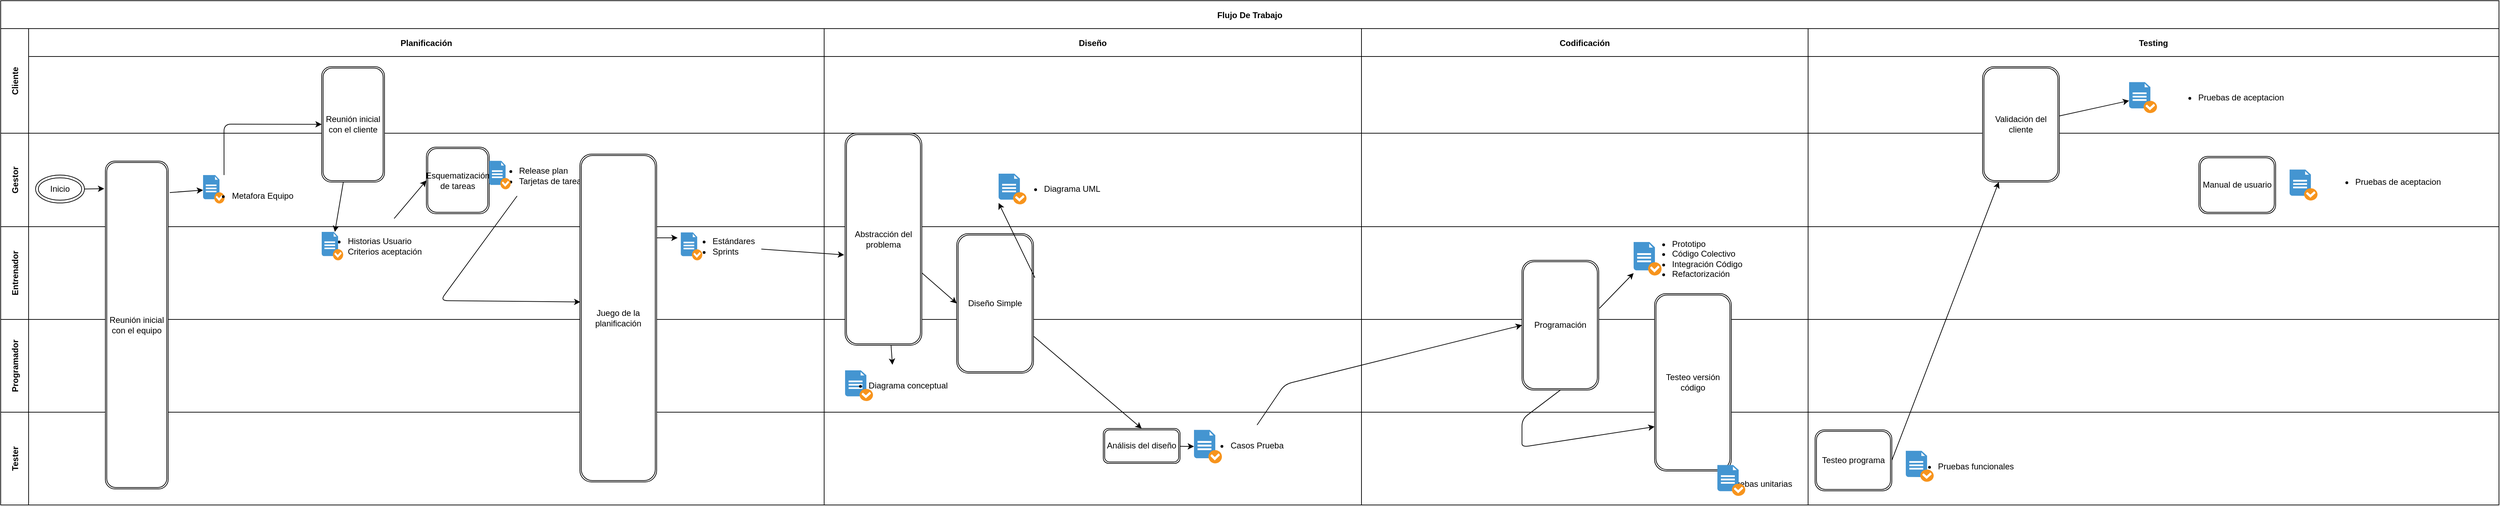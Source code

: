 <mxfile>
    <diagram id="Hp4dVfdLVx2DITK1ITba" name="Página-1">
        <mxGraphModel dx="696" dy="1031" grid="1" gridSize="10" guides="1" tooltips="1" connect="1" arrows="1" fold="1" page="0" pageScale="1" pageWidth="827" pageHeight="1169" math="0" shadow="0">
            <root>
                <mxCell id="0"/>
                <mxCell id="1" parent="0"/>
                <mxCell id="2" value="Flujo De Trabajo" style="shape=table;childLayout=tableLayout;startSize=40;collapsible=0;recursiveResize=0;expand=0;fontStyle=1;" parent="1" vertex="1">
                    <mxGeometry x="560" y="-120" width="3580" height="723" as="geometry"/>
                </mxCell>
                <mxCell id="3" value="Cliente" style="shape=tableRow;horizontal=0;startSize=40;swimlaneHead=0;swimlaneBody=0;top=0;left=0;bottom=0;right=0;dropTarget=0;fillColor=none;collapsible=0;recursiveResize=0;expand=0;fontStyle=1;" parent="2" vertex="1">
                    <mxGeometry y="40" width="3580" height="150" as="geometry"/>
                </mxCell>
                <mxCell id="15" value="Planificación" style="swimlane;swimlaneHead=0;swimlaneBody=0;fontStyle=0;connectable=0;fillColor=none;startSize=40;collapsible=0;recursiveResize=0;expand=0;fontStyle=1;" parent="3" vertex="1">
                    <mxGeometry x="40" width="1140" height="150" as="geometry">
                        <mxRectangle width="1140" height="150" as="alternateBounds"/>
                    </mxGeometry>
                </mxCell>
                <mxCell id="59" value="Reunión inicial con el cliente" style="shape=ext;double=1;rounded=1;whiteSpace=wrap;html=1;" parent="15" vertex="1">
                    <mxGeometry x="420" y="54.6" width="90" height="165.4" as="geometry"/>
                </mxCell>
                <mxCell id="4" value="Diseño" style="swimlane;swimlaneHead=0;swimlaneBody=0;fontStyle=0;connectable=0;fillColor=none;startSize=40;collapsible=0;recursiveResize=0;expand=0;fontStyle=1;" parent="3" vertex="1">
                    <mxGeometry x="1180" width="770" height="150" as="geometry">
                        <mxRectangle width="770" height="150" as="alternateBounds"/>
                    </mxGeometry>
                </mxCell>
                <mxCell id="5" value="Codificación" style="swimlane;swimlaneHead=0;swimlaneBody=0;fontStyle=0;connectable=0;fillColor=none;startSize=40;collapsible=0;recursiveResize=0;expand=0;fontStyle=1;" parent="3" vertex="1">
                    <mxGeometry x="1950" width="640" height="150" as="geometry">
                        <mxRectangle width="640" height="150" as="alternateBounds"/>
                    </mxGeometry>
                </mxCell>
                <mxCell id="6" value="Testing" style="swimlane;swimlaneHead=0;swimlaneBody=0;fontStyle=0;connectable=0;fillColor=none;startSize=40;collapsible=0;recursiveResize=0;expand=0;fontStyle=1;" parent="3" vertex="1">
                    <mxGeometry x="2590" width="990" height="150" as="geometry">
                        <mxRectangle width="990" height="150" as="alternateBounds"/>
                    </mxGeometry>
                </mxCell>
                <mxCell id="113" value="Validación del cliente" style="shape=ext;double=1;rounded=1;whiteSpace=wrap;html=1;" parent="6" vertex="1">
                    <mxGeometry x="250" y="54.6" width="110" height="165.4" as="geometry"/>
                </mxCell>
                <mxCell id="179" value="&lt;div style=&quot;text-align: justify;&quot;&gt;&lt;ul&gt;&lt;li&gt;&lt;span style=&quot;background-color: initial;&quot;&gt;Pruebas de aceptacion&lt;/span&gt;&lt;br&gt;&lt;/li&gt;&lt;/ul&gt;&lt;/div&gt;" style="text;html=1;align=center;verticalAlign=middle;resizable=0;points=[];autosize=1;strokeColor=none;fillColor=none;" parent="6" vertex="1">
                    <mxGeometry x="505" y="68.95" width="190" height="60" as="geometry"/>
                </mxCell>
                <mxCell id="203" value="" style="shadow=0;dashed=0;html=1;strokeColor=none;fillColor=#4495D1;labelPosition=center;verticalLabelPosition=bottom;verticalAlign=top;align=center;outlineConnect=0;shape=mxgraph.veeam.checked_doc;" parent="6" vertex="1">
                    <mxGeometry x="460" y="76.8" width="40" height="44.3" as="geometry"/>
                </mxCell>
                <mxCell id="180" style="edgeStyle=none;html=1;strokeColor=default;strokeWidth=1;startArrow=none;startFill=0;endArrow=classic;endFill=1;" parent="6" source="113" target="203" edge="1">
                    <mxGeometry relative="1" as="geometry">
                        <mxPoint x="180" y="100" as="targetPoint"/>
                    </mxGeometry>
                </mxCell>
                <mxCell id="88" style="edgeStyle=none;html=1;strokeColor=default;strokeWidth=1;endArrow=classic;endFill=1;" parent="3" edge="1">
                    <mxGeometry relative="1" as="geometry">
                        <mxPoint x="850" y="300" as="sourcePoint"/>
                        <mxPoint x="970" y="300" as="targetPoint"/>
                    </mxGeometry>
                </mxCell>
                <mxCell id="7" value="Gestor" style="shape=tableRow;horizontal=0;startSize=40;swimlaneHead=0;swimlaneBody=0;top=0;left=0;bottom=0;right=0;dropTarget=0;fillColor=none;collapsible=0;recursiveResize=0;expand=0;fontStyle=1;" parent="2" vertex="1">
                    <mxGeometry y="190" width="3580" height="134" as="geometry"/>
                </mxCell>
                <mxCell id="16" style="swimlane;swimlaneHead=0;swimlaneBody=0;fontStyle=0;connectable=0;fillColor=none;startSize=0;collapsible=0;recursiveResize=0;expand=0;fontStyle=1;" parent="7" vertex="1">
                    <mxGeometry x="40" width="1140" height="134" as="geometry">
                        <mxRectangle width="1140" height="134" as="alternateBounds"/>
                    </mxGeometry>
                </mxCell>
                <mxCell id="31" value="Inicio" style="ellipse;shape=doubleEllipse;whiteSpace=wrap;html=1;" parent="16" vertex="1">
                    <mxGeometry x="10" y="60" width="70" height="40" as="geometry"/>
                </mxCell>
                <mxCell id="43" value="" style="shadow=0;dashed=0;html=1;strokeColor=none;fillColor=#4495D1;labelPosition=center;verticalLabelPosition=bottom;verticalAlign=top;align=center;outlineConnect=0;shape=mxgraph.veeam.checked_doc;" parent="16" vertex="1">
                    <mxGeometry x="250" y="60" width="30.8" height="40.8" as="geometry"/>
                </mxCell>
                <mxCell id="45" value="&lt;div style=&quot;text-align: justify;&quot;&gt;&lt;ul&gt;&lt;li&gt;Metafora Equipo&lt;/li&gt;&lt;/ul&gt;&lt;/div&gt;" style="text;html=1;align=center;verticalAlign=middle;resizable=0;points=[];autosize=1;strokeColor=none;fillColor=none;" parent="16" vertex="1">
                    <mxGeometry x="240" y="60" width="150" height="60" as="geometry"/>
                </mxCell>
                <mxCell id="224" value="Esquematización de tareas" style="shape=ext;double=1;rounded=1;whiteSpace=wrap;html=1;" vertex="1" parent="16">
                    <mxGeometry x="570" y="20" width="90" height="95.4" as="geometry"/>
                </mxCell>
                <mxCell id="226" value="&lt;div style=&quot;text-align: justify;&quot;&gt;&lt;ul&gt;&lt;li&gt;Release plan&lt;/li&gt;&lt;li&gt;Tarjetas de tareas&lt;/li&gt;&lt;/ul&gt;&lt;/div&gt;" style="text;html=1;align=center;verticalAlign=middle;resizable=0;points=[];autosize=1;strokeColor=none;fillColor=none;" vertex="1" parent="16">
                    <mxGeometry x="650" y="20.8" width="160" height="80" as="geometry"/>
                </mxCell>
                <mxCell id="227" value="" style="shadow=0;dashed=0;html=1;strokeColor=none;fillColor=#4495D1;labelPosition=center;verticalLabelPosition=bottom;verticalAlign=top;align=center;outlineConnect=0;shape=mxgraph.veeam.checked_doc;" vertex="1" parent="16">
                    <mxGeometry x="660" y="39.6" width="30.8" height="40.8" as="geometry"/>
                </mxCell>
                <mxCell id="8" value="" style="swimlane;swimlaneHead=0;swimlaneBody=0;fontStyle=0;connectable=0;fillColor=none;startSize=0;collapsible=0;recursiveResize=0;expand=0;fontStyle=1;" parent="7" vertex="1">
                    <mxGeometry x="1180" width="770" height="134" as="geometry">
                        <mxRectangle width="770" height="134" as="alternateBounds"/>
                    </mxGeometry>
                </mxCell>
                <mxCell id="85" value="" style="shadow=0;dashed=0;html=1;strokeColor=none;fillColor=#4495D1;labelPosition=center;verticalLabelPosition=bottom;verticalAlign=top;align=center;outlineConnect=0;shape=mxgraph.veeam.checked_doc;" parent="8" vertex="1">
                    <mxGeometry x="250" y="58.0" width="40" height="44" as="geometry"/>
                </mxCell>
                <mxCell id="86" value="&lt;div style=&quot;text-align: justify;&quot;&gt;&lt;ul&gt;&lt;li&gt;Diagrama UML&lt;/li&gt;&lt;/ul&gt;&lt;/div&gt;" style="text;html=1;align=center;verticalAlign=middle;resizable=0;points=[];autosize=1;strokeColor=none;fillColor=none;" parent="8" vertex="1">
                    <mxGeometry x="265" y="50.0" width="140" height="60" as="geometry"/>
                </mxCell>
                <mxCell id="9" value="" style="swimlane;swimlaneHead=0;swimlaneBody=0;fontStyle=0;connectable=0;fillColor=none;startSize=0;collapsible=0;recursiveResize=0;expand=0;fontStyle=1;" parent="7" vertex="1">
                    <mxGeometry x="1950" width="640" height="134" as="geometry">
                        <mxRectangle width="640" height="134" as="alternateBounds"/>
                    </mxGeometry>
                </mxCell>
                <mxCell id="10" value="" style="swimlane;swimlaneHead=0;swimlaneBody=0;fontStyle=0;connectable=0;fillColor=none;startSize=0;collapsible=0;recursiveResize=0;expand=0;fontStyle=1;" parent="7" vertex="1">
                    <mxGeometry x="2590" width="990" height="134" as="geometry">
                        <mxRectangle width="990" height="134" as="alternateBounds"/>
                    </mxGeometry>
                </mxCell>
                <mxCell id="232" value="Manual de usuario" style="shape=ext;double=1;rounded=1;whiteSpace=wrap;html=1;" vertex="1" parent="10">
                    <mxGeometry x="560" y="33.2" width="110" height="82.2" as="geometry"/>
                </mxCell>
                <mxCell id="233" value="&lt;div style=&quot;text-align: justify;&quot;&gt;&lt;ul&gt;&lt;li&gt;&lt;span style=&quot;background-color: initial;&quot;&gt;Pruebas de aceptacion&lt;/span&gt;&lt;br&gt;&lt;/li&gt;&lt;/ul&gt;&lt;/div&gt;" style="text;html=1;align=center;verticalAlign=middle;resizable=0;points=[];autosize=1;strokeColor=none;fillColor=none;" vertex="1" parent="10">
                    <mxGeometry x="730" y="39.6" width="190" height="60" as="geometry"/>
                </mxCell>
                <mxCell id="234" value="" style="shadow=0;dashed=0;html=1;strokeColor=none;fillColor=#4495D1;labelPosition=center;verticalLabelPosition=bottom;verticalAlign=top;align=center;outlineConnect=0;shape=mxgraph.veeam.checked_doc;" vertex="1" parent="10">
                    <mxGeometry x="690" y="52.15" width="40" height="44.3" as="geometry"/>
                </mxCell>
                <mxCell id="11" value="Entrenador" style="shape=tableRow;horizontal=0;startSize=40;swimlaneHead=0;swimlaneBody=0;top=0;left=0;bottom=0;right=0;dropTarget=0;fillColor=none;collapsible=0;recursiveResize=0;expand=0;fontStyle=1;" parent="2" vertex="1">
                    <mxGeometry y="324" width="3580" height="133" as="geometry"/>
                </mxCell>
                <mxCell id="17" style="swimlane;swimlaneHead=0;swimlaneBody=0;fontStyle=0;connectable=0;fillColor=none;startSize=0;collapsible=0;recursiveResize=0;expand=0;fontStyle=1;" parent="11" vertex="1">
                    <mxGeometry x="40" width="1140" height="133" as="geometry">
                        <mxRectangle width="1140" height="133" as="alternateBounds"/>
                    </mxGeometry>
                </mxCell>
                <mxCell id="68" value="&lt;div style=&quot;text-align: justify;&quot;&gt;&lt;ul&gt;&lt;li&gt;Estándares&lt;/li&gt;&lt;li&gt;Sprints&lt;/li&gt;&lt;/ul&gt;&lt;/div&gt;" style="text;html=1;align=center;verticalAlign=middle;resizable=0;points=[];autosize=1;strokeColor=none;fillColor=none;" parent="17" vertex="1">
                    <mxGeometry x="930" y="-12.1" width="120" height="80" as="geometry"/>
                </mxCell>
                <mxCell id="67" value="" style="shadow=0;dashed=0;html=1;strokeColor=none;fillColor=#4495D1;labelPosition=center;verticalLabelPosition=bottom;verticalAlign=top;align=center;outlineConnect=0;shape=mxgraph.veeam.checked_doc;" parent="17" vertex="1">
                    <mxGeometry x="934.6" y="8.3" width="30.8" height="40" as="geometry"/>
                </mxCell>
                <mxCell id="38" value="Reunión inicial con el equipo" style="shape=ext;double=1;rounded=1;whiteSpace=wrap;html=1;" parent="17" vertex="1">
                    <mxGeometry x="110" y="-94" width="90" height="470" as="geometry"/>
                </mxCell>
                <mxCell id="61" value="&lt;div style=&quot;text-align: justify;&quot;&gt;&lt;ul&gt;&lt;li&gt;Historias Usuario&lt;/li&gt;&lt;li&gt;Criterios aceptación&lt;/li&gt;&lt;/ul&gt;&lt;/div&gt;" style="text;html=1;align=center;verticalAlign=middle;resizable=0;points=[];autosize=1;strokeColor=none;fillColor=none;" parent="17" vertex="1">
                    <mxGeometry x="405" y="-11.7" width="170" height="80" as="geometry"/>
                </mxCell>
                <mxCell id="60" value="" style="shadow=0;dashed=0;html=1;strokeColor=none;fillColor=#4495D1;labelPosition=center;verticalLabelPosition=bottom;verticalAlign=top;align=center;outlineConnect=0;shape=mxgraph.veeam.checked_doc;" parent="17" vertex="1">
                    <mxGeometry x="420" y="7.5" width="30.8" height="40.8" as="geometry"/>
                </mxCell>
                <mxCell id="12" value="" style="swimlane;swimlaneHead=0;swimlaneBody=0;fontStyle=0;connectable=0;fillColor=none;startSize=0;collapsible=0;recursiveResize=0;expand=0;fontStyle=1;" parent="11" vertex="1">
                    <mxGeometry x="1180" width="770" height="133" as="geometry">
                        <mxRectangle width="770" height="133" as="alternateBounds"/>
                    </mxGeometry>
                </mxCell>
                <mxCell id="70" value="Diseño Simple" style="shape=ext;double=1;rounded=1;whiteSpace=wrap;html=1;" parent="12" vertex="1">
                    <mxGeometry x="190" y="10" width="110" height="200" as="geometry"/>
                </mxCell>
                <mxCell id="210" style="edgeStyle=none;html=1;entryX=0;entryY=0.5;entryDx=0;entryDy=0;" parent="12" source="207" target="70" edge="1">
                    <mxGeometry relative="1" as="geometry">
                        <mxPoint x="180" y="66.5" as="targetPoint"/>
                    </mxGeometry>
                </mxCell>
                <mxCell id="207" value="Abstracción del problema" style="shape=ext;double=1;rounded=1;whiteSpace=wrap;html=1;" parent="12" vertex="1">
                    <mxGeometry x="30" y="-134" width="110" height="304" as="geometry"/>
                </mxCell>
                <mxCell id="13" value="" style="swimlane;swimlaneHead=0;swimlaneBody=0;fontStyle=0;connectable=0;fillColor=none;startSize=0;collapsible=0;recursiveResize=0;expand=0;fontStyle=1;" parent="11" vertex="1">
                    <mxGeometry x="1950" width="640" height="133" as="geometry">
                        <mxRectangle width="640" height="133" as="alternateBounds"/>
                    </mxGeometry>
                </mxCell>
                <mxCell id="97" value="" style="shadow=0;dashed=0;html=1;strokeColor=none;fillColor=#4495D1;labelPosition=center;verticalLabelPosition=bottom;verticalAlign=top;align=center;outlineConnect=0;shape=mxgraph.veeam.checked_doc;" parent="13" vertex="1">
                    <mxGeometry x="390" y="22" width="40" height="48" as="geometry"/>
                </mxCell>
                <mxCell id="98" value="&lt;div style=&quot;text-align: justify;&quot;&gt;&lt;ul&gt;&lt;li&gt;Prototipo&amp;nbsp;&lt;/li&gt;&lt;li&gt;Código Colectivo&lt;/li&gt;&lt;li&gt;Integración Código&lt;/li&gt;&lt;li&gt;Refactorización&lt;/li&gt;&lt;/ul&gt;&lt;/div&gt;" style="text;html=1;align=center;verticalAlign=middle;resizable=0;points=[];autosize=1;strokeColor=none;fillColor=none;" parent="13" vertex="1">
                    <mxGeometry x="395" y="-14" width="160" height="120" as="geometry"/>
                </mxCell>
                <mxCell id="14" value="" style="swimlane;swimlaneHead=0;swimlaneBody=0;fontStyle=0;connectable=0;fillColor=none;startSize=0;collapsible=0;recursiveResize=0;expand=0;fontStyle=1;" parent="11" vertex="1">
                    <mxGeometry x="2590" width="990" height="133" as="geometry">
                        <mxRectangle width="990" height="133" as="alternateBounds"/>
                    </mxGeometry>
                </mxCell>
                <mxCell id="192" style="edgeStyle=none;html=1;entryX=-0.012;entryY=0.574;entryDx=0;entryDy=0;entryPerimeter=0;" parent="11" source="68" edge="1" target="207">
                    <mxGeometry relative="1" as="geometry">
                        <mxPoint x="1140" y="36" as="targetPoint"/>
                    </mxGeometry>
                </mxCell>
                <mxCell id="18" value="Programador" style="shape=tableRow;horizontal=0;startSize=40;swimlaneHead=0;swimlaneBody=0;top=0;left=0;bottom=0;right=0;dropTarget=0;fillColor=none;collapsible=0;recursiveResize=0;expand=0;fontStyle=1;" parent="2" vertex="1">
                    <mxGeometry y="457" width="3580" height="133" as="geometry"/>
                </mxCell>
                <mxCell id="19" style="swimlane;swimlaneHead=0;swimlaneBody=0;fontStyle=0;connectable=0;fillColor=none;startSize=0;collapsible=0;recursiveResize=0;expand=0;fontStyle=1;" parent="18" vertex="1">
                    <mxGeometry x="40" width="1140" height="133" as="geometry">
                        <mxRectangle width="1140" height="133" as="alternateBounds"/>
                    </mxGeometry>
                </mxCell>
                <mxCell id="64" value="Juego de la planificación" style="shape=ext;double=1;rounded=1;whiteSpace=wrap;html=1;" parent="19" vertex="1">
                    <mxGeometry x="790" y="-237" width="110" height="470" as="geometry"/>
                </mxCell>
                <mxCell id="20" style="swimlane;swimlaneHead=0;swimlaneBody=0;fontStyle=0;connectable=0;fillColor=none;startSize=0;collapsible=0;recursiveResize=0;expand=0;fontStyle=1;" parent="18" vertex="1">
                    <mxGeometry x="1180" width="770" height="133" as="geometry">
                        <mxRectangle width="770" height="133" as="alternateBounds"/>
                    </mxGeometry>
                </mxCell>
                <mxCell id="208" value="" style="shadow=0;dashed=0;html=1;strokeColor=none;fillColor=#4495D1;labelPosition=center;verticalLabelPosition=bottom;verticalAlign=top;align=center;outlineConnect=0;shape=mxgraph.veeam.checked_doc;" parent="20" vertex="1">
                    <mxGeometry x="30" y="73" width="40" height="44" as="geometry"/>
                </mxCell>
                <mxCell id="209" value="&lt;div style=&quot;text-align: justify;&quot;&gt;&lt;ul&gt;&lt;li&gt;Diagrama conceptual&lt;/li&gt;&lt;/ul&gt;&lt;/div&gt;" style="text;html=1;align=center;verticalAlign=middle;resizable=0;points=[];autosize=1;strokeColor=none;fillColor=none;" parent="20" vertex="1">
                    <mxGeometry x="10" y="65" width="180" height="60" as="geometry"/>
                </mxCell>
                <mxCell id="21" style="swimlane;swimlaneHead=0;swimlaneBody=0;fontStyle=0;connectable=0;fillColor=none;startSize=0;collapsible=0;recursiveResize=0;expand=0;fontStyle=1;" parent="18" vertex="1">
                    <mxGeometry x="1950" width="640" height="133" as="geometry">
                        <mxRectangle width="640" height="133" as="alternateBounds"/>
                    </mxGeometry>
                </mxCell>
                <mxCell id="95" value="Programación" style="shape=ext;double=1;rounded=1;whiteSpace=wrap;html=1;" parent="21" vertex="1">
                    <mxGeometry x="230" y="-84.7" width="110" height="186" as="geometry"/>
                </mxCell>
                <mxCell id="22" style="swimlane;swimlaneHead=0;swimlaneBody=0;fontStyle=0;connectable=0;fillColor=none;startSize=0;collapsible=0;recursiveResize=0;expand=0;fontStyle=1;" parent="18" vertex="1">
                    <mxGeometry x="2590" width="990" height="133" as="geometry">
                        <mxRectangle width="990" height="133" as="alternateBounds"/>
                    </mxGeometry>
                </mxCell>
                <mxCell id="190" style="edgeStyle=none;html=1;entryX=0.5;entryY=0;entryDx=0;entryDy=0;" parent="2" source="70" target="90" edge="1">
                    <mxGeometry relative="1" as="geometry"/>
                </mxCell>
                <mxCell id="87" style="edgeStyle=none;html=1;strokeColor=default;strokeWidth=1;endArrow=classic;endFill=1;exitX=1.018;exitY=0.316;exitDx=0;exitDy=0;exitPerimeter=0;" parent="2" source="70" edge="1">
                    <mxGeometry relative="1" as="geometry">
                        <mxPoint x="1430" y="290" as="targetPoint"/>
                    </mxGeometry>
                </mxCell>
                <mxCell id="23" value="Tester" style="shape=tableRow;horizontal=0;startSize=40;swimlaneHead=0;swimlaneBody=0;top=0;left=0;bottom=0;right=0;dropTarget=0;fillColor=none;collapsible=0;recursiveResize=0;expand=0;fontStyle=1;" parent="2" vertex="1">
                    <mxGeometry y="590" width="3580" height="133" as="geometry"/>
                </mxCell>
                <mxCell id="24" style="swimlane;swimlaneHead=0;swimlaneBody=0;fontStyle=0;connectable=0;fillColor=none;startSize=0;collapsible=0;recursiveResize=0;expand=0;fontStyle=1;" parent="23" vertex="1">
                    <mxGeometry x="40" width="1140" height="133" as="geometry">
                        <mxRectangle width="1140" height="133" as="alternateBounds"/>
                    </mxGeometry>
                </mxCell>
                <mxCell id="25" style="swimlane;swimlaneHead=0;swimlaneBody=0;fontStyle=0;connectable=0;fillColor=none;startSize=0;collapsible=0;recursiveResize=0;expand=0;fontStyle=1;" parent="23" vertex="1">
                    <mxGeometry x="1180" width="770" height="133" as="geometry">
                        <mxRectangle width="770" height="133" as="alternateBounds"/>
                    </mxGeometry>
                </mxCell>
                <mxCell id="90" value="Análisis del diseño" style="shape=ext;double=1;rounded=1;whiteSpace=wrap;html=1;" parent="25" vertex="1">
                    <mxGeometry x="400" y="23.35" width="110" height="50" as="geometry"/>
                </mxCell>
                <mxCell id="189" value="&lt;div style=&quot;text-align: justify;&quot;&gt;&lt;ul&gt;&lt;li&gt;Casos Prueba&lt;/li&gt;&lt;/ul&gt;&lt;/div&gt;" style="text;html=1;align=center;verticalAlign=middle;resizable=0;points=[];autosize=1;strokeColor=none;fillColor=none;" parent="25" vertex="1">
                    <mxGeometry x="530" y="18.35" width="140" height="60" as="geometry"/>
                </mxCell>
                <mxCell id="92" value="" style="shadow=0;dashed=0;html=1;strokeColor=none;fillColor=#4495D1;labelPosition=center;verticalLabelPosition=bottom;verticalAlign=top;align=center;outlineConnect=0;shape=mxgraph.veeam.checked_doc;" parent="25" vertex="1">
                    <mxGeometry x="530" y="25.35" width="40" height="48" as="geometry"/>
                </mxCell>
                <mxCell id="94" style="edgeStyle=none;html=1;strokeColor=default;strokeWidth=1;endArrow=classic;endFill=1;" parent="25" source="90" target="92" edge="1">
                    <mxGeometry relative="1" as="geometry"/>
                </mxCell>
                <mxCell id="26" style="swimlane;swimlaneHead=0;swimlaneBody=0;fontStyle=0;connectable=0;fillColor=none;startSize=0;collapsible=0;recursiveResize=0;expand=0;fontStyle=1;" parent="23" vertex="1">
                    <mxGeometry x="1950" width="640" height="133" as="geometry">
                        <mxRectangle width="640" height="133" as="alternateBounds"/>
                    </mxGeometry>
                </mxCell>
                <mxCell id="101" value="Testeo versión código" style="shape=ext;double=1;rounded=1;whiteSpace=wrap;html=1;" parent="26" vertex="1">
                    <mxGeometry x="420" y="-170" width="110" height="254.35" as="geometry"/>
                </mxCell>
                <mxCell id="204" value="&lt;div style=&quot;text-align: justify;&quot;&gt;&lt;ul&gt;&lt;li&gt;Pruebas unitarias&lt;/li&gt;&lt;/ul&gt;&lt;/div&gt;" style="text;html=1;align=center;verticalAlign=middle;resizable=0;points=[];autosize=1;strokeColor=none;fillColor=none;" parent="26" vertex="1">
                    <mxGeometry x="470" y="73.0" width="160" height="60" as="geometry"/>
                </mxCell>
                <mxCell id="229" value="Testeo programa" style="shape=ext;double=1;rounded=1;whiteSpace=wrap;html=1;" vertex="1" parent="26">
                    <mxGeometry x="650" y="25.35" width="110" height="87.35" as="geometry"/>
                </mxCell>
                <mxCell id="27" style="swimlane;swimlaneHead=0;swimlaneBody=0;fontStyle=0;connectable=0;fillColor=none;startSize=0;collapsible=0;recursiveResize=0;expand=0;fontStyle=1;" parent="23" vertex="1">
                    <mxGeometry x="2590" width="990" height="133" as="geometry">
                        <mxRectangle width="990" height="133" as="alternateBounds"/>
                    </mxGeometry>
                </mxCell>
                <mxCell id="230" value="&lt;div style=&quot;text-align: justify;&quot;&gt;&lt;ul&gt;&lt;li&gt;Pruebas funcionales&lt;/li&gt;&lt;/ul&gt;&lt;/div&gt;" style="text;html=1;align=center;verticalAlign=middle;resizable=0;points=[];autosize=1;strokeColor=none;fillColor=none;" vertex="1" parent="27">
                    <mxGeometry x="135" y="47.55" width="170" height="60" as="geometry"/>
                </mxCell>
                <mxCell id="231" value="" style="shadow=0;dashed=0;html=1;strokeColor=none;fillColor=#4495D1;labelPosition=center;verticalLabelPosition=bottom;verticalAlign=top;align=center;outlineConnect=0;shape=mxgraph.veeam.checked_doc;" vertex="1" parent="27">
                    <mxGeometry x="140" y="55.4" width="40" height="44.3" as="geometry"/>
                </mxCell>
                <mxCell id="102" style="edgeStyle=none;html=1;strokeColor=default;strokeWidth=1;endArrow=classic;endFill=1;entryX=0;entryY=0.75;entryDx=0;entryDy=0;exitX=0.5;exitY=1;exitDx=0;exitDy=0;" parent="2" target="101" edge="1" source="95">
                    <mxGeometry relative="1" as="geometry">
                        <Array as="points">
                            <mxPoint x="2180" y="600"/>
                            <mxPoint x="2180" y="620"/>
                            <mxPoint x="2180" y="640"/>
                        </Array>
                        <mxPoint x="1940" y="520" as="targetPoint"/>
                        <mxPoint x="2130" y="490" as="sourcePoint"/>
                    </mxGeometry>
                </mxCell>
                <mxCell id="39" style="edgeStyle=none;html=1;exitX=1;exitY=0.5;exitDx=0;exitDy=0;entryX=-0.018;entryY=0.084;entryDx=0;entryDy=0;entryPerimeter=0;" parent="2" source="31" target="38" edge="1">
                    <mxGeometry relative="1" as="geometry">
                        <mxPoint x="150" y="391" as="targetPoint"/>
                    </mxGeometry>
                </mxCell>
                <mxCell id="62" style="edgeStyle=none;html=1;entryX=0;entryY=0.5;entryDx=0;entryDy=0;strokeColor=default;strokeWidth=1;endArrow=classic;endFill=1;exitX=0.267;exitY=0;exitDx=0;exitDy=0;exitPerimeter=0;" parent="2" source="45" target="59" edge="1">
                    <mxGeometry relative="1" as="geometry">
                        <mxPoint x="310" y="140" as="sourcePoint"/>
                        <Array as="points">
                            <mxPoint x="320" y="177"/>
                        </Array>
                    </mxGeometry>
                </mxCell>
                <mxCell id="100" style="edgeStyle=none;html=1;strokeColor=default;strokeWidth=1;endArrow=classic;endFill=1;entryX=0;entryY=0.5;entryDx=0;entryDy=0;" parent="2" source="189" target="95" edge="1">
                    <mxGeometry relative="1" as="geometry">
                        <Array as="points">
                            <mxPoint x="1840" y="550"/>
                        </Array>
                        <mxPoint x="1860" y="530" as="targetPoint"/>
                    </mxGeometry>
                </mxCell>
                <mxCell id="202" style="edgeStyle=none;html=1;exitX=1;exitY=0.5;exitDx=0;exitDy=0;" parent="2" source="229" target="113" edge="1">
                    <mxGeometry relative="1" as="geometry">
                        <mxPoint x="2510" y="523.5" as="targetPoint"/>
                        <mxPoint x="2470" y="650" as="sourcePoint"/>
                        <Array as="points"/>
                    </mxGeometry>
                </mxCell>
                <mxCell id="44" style="edgeStyle=none;html=1;endArrow=classic;endFill=1;exitX=1.024;exitY=0.096;exitDx=0;exitDy=0;exitPerimeter=0;" parent="2" source="38" target="43" edge="1">
                    <mxGeometry relative="1" as="geometry">
                        <mxPoint x="290" y="350" as="targetPoint"/>
                    </mxGeometry>
                </mxCell>
                <mxCell id="84" style="edgeStyle=none;html=1;entryX=0.006;entryY=0.451;entryDx=0;entryDy=0;entryPerimeter=0;strokeColor=default;strokeWidth=1;endArrow=classic;endFill=1;" parent="2" target="64" edge="1">
                    <mxGeometry relative="1" as="geometry">
                        <Array as="points">
                            <mxPoint x="630" y="430"/>
                        </Array>
                        <mxPoint x="740" y="280" as="sourcePoint"/>
                    </mxGeometry>
                </mxCell>
                <mxCell id="99" style="edgeStyle=none;html=1;strokeColor=default;strokeWidth=1;endArrow=classic;endFill=1;exitX=1.008;exitY=0.37;exitDx=0;exitDy=0;exitPerimeter=0;" parent="2" source="95" target="97" edge="1">
                    <mxGeometry relative="1" as="geometry"/>
                </mxCell>
                <mxCell id="211" style="edgeStyle=none;html=1;" parent="2" source="207" target="209" edge="1">
                    <mxGeometry relative="1" as="geometry"/>
                </mxCell>
                <mxCell id="63" style="edgeStyle=none;html=1;strokeColor=default;strokeWidth=1;endArrow=classic;endFill=1;" parent="2" source="59" target="60" edge="1">
                    <mxGeometry relative="1" as="geometry"/>
                </mxCell>
                <mxCell id="225" style="edgeStyle=none;html=1;entryX=0;entryY=0.5;entryDx=0;entryDy=0;" edge="1" parent="2" source="61" target="224">
                    <mxGeometry relative="1" as="geometry"/>
                </mxCell>
                <mxCell id="205" value="" style="shadow=0;dashed=0;html=1;strokeColor=none;fillColor=#4495D1;labelPosition=center;verticalLabelPosition=bottom;verticalAlign=top;align=center;outlineConnect=0;shape=mxgraph.veeam.checked_doc;" parent="1" vertex="1">
                    <mxGeometry x="3020" y="545.7" width="40" height="44.3" as="geometry"/>
                </mxCell>
            </root>
        </mxGraphModel>
    </diagram>
</mxfile>